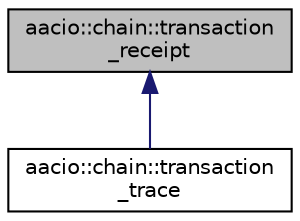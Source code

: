 digraph "aacio::chain::transaction_receipt"
{
  edge [fontname="Helvetica",fontsize="10",labelfontname="Helvetica",labelfontsize="10"];
  node [fontname="Helvetica",fontsize="10",shape=record];
  Node0 [label="aacio::chain::transaction\l_receipt",height=0.2,width=0.4,color="black", fillcolor="grey75", style="filled", fontcolor="black"];
  Node0 -> Node1 [dir="back",color="midnightblue",fontsize="10",style="solid"];
  Node1 [label="aacio::chain::transaction\l_trace",height=0.2,width=0.4,color="black", fillcolor="white", style="filled",URL="$structaacio_1_1chain_1_1transaction__trace.html"];
}
